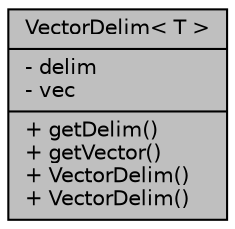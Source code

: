 digraph "VectorDelim&lt; T &gt;"
{
  edge [fontname="Helvetica",fontsize="10",labelfontname="Helvetica",labelfontsize="10"];
  node [fontname="Helvetica",fontsize="10",shape=record];
  Node936 [label="{VectorDelim\< T \>\n|- delim\l- vec\l|+ getDelim()\l+ getVector()\l+ VectorDelim()\l+ VectorDelim()\l}",height=0.2,width=0.4,color="black", fillcolor="grey75", style="filled", fontcolor="black"];
}
